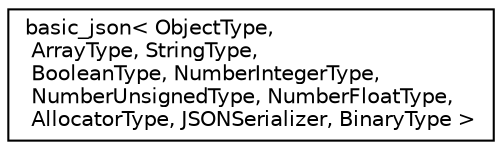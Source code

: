 digraph "Graphical Class Hierarchy"
{
 // LATEX_PDF_SIZE
  edge [fontname="Helvetica",fontsize="10",labelfontname="Helvetica",labelfontsize="10"];
  node [fontname="Helvetica",fontsize="10",shape=record];
  rankdir="LR";
  Node0 [label="basic_json\< ObjectType,\l ArrayType, StringType,\l BooleanType, NumberIntegerType,\l NumberUnsignedType, NumberFloatType,\l AllocatorType, JSONSerializer, BinaryType \>",height=0.2,width=0.4,color="black", fillcolor="white", style="filled",URL="$classbasic__json.html",tooltip="namespace for Niels Lohmann"];
}

